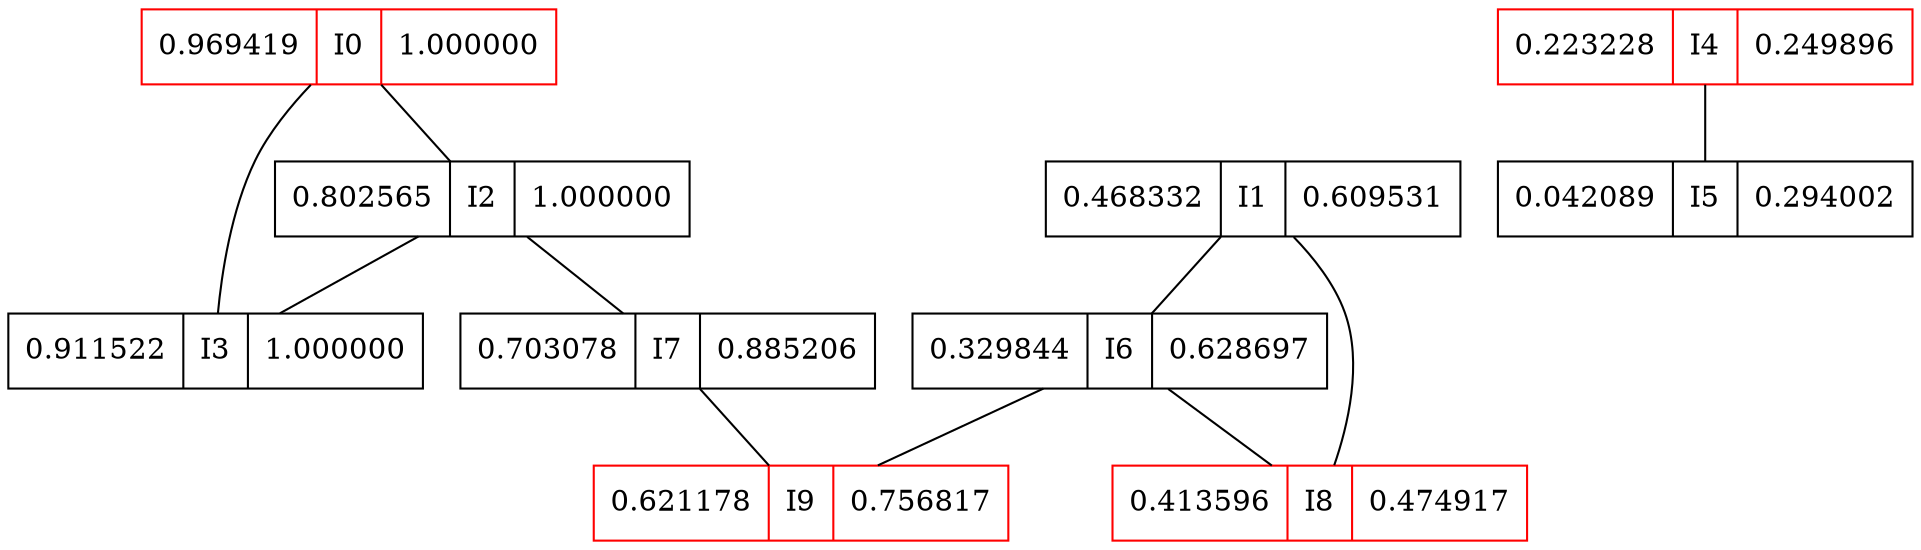 graph IntervalGraph {
struct0 [shape=record, color=red, label="0.969419|I0|1.000000"]
struct1 [shape=record, color=black, label="0.468332|I1|0.609531"]
struct2 [shape=record, color=black, label="0.802565|I2|1.000000"]
struct3 [shape=record, color=black, label="0.911522|I3|1.000000"]
struct4 [shape=record, color=red, label="0.223228|I4|0.249896"]
struct5 [shape=record, color=black, label="0.042089|I5|0.294002"]
struct6 [shape=record, color=black, label="0.329844|I6|0.628697"]
struct7 [shape=record, color=black, label="0.703078|I7|0.885206"]
struct8 [shape=record, color=red, label="0.413596|I8|0.474917"]
struct9 [shape=record, color=red, label="0.621178|I9|0.756817"]
 struct0 -- struct2;
 struct0 -- struct3;
 struct1 -- struct6;
 struct1 -- struct8;
 struct2 -- struct3;
 struct2 -- struct7;
 struct3;
 struct4 -- struct5;
 struct5;
 struct6 -- struct8;
 struct6 -- struct9;
 struct7 -- struct9;
 struct8;
 struct9;
}
